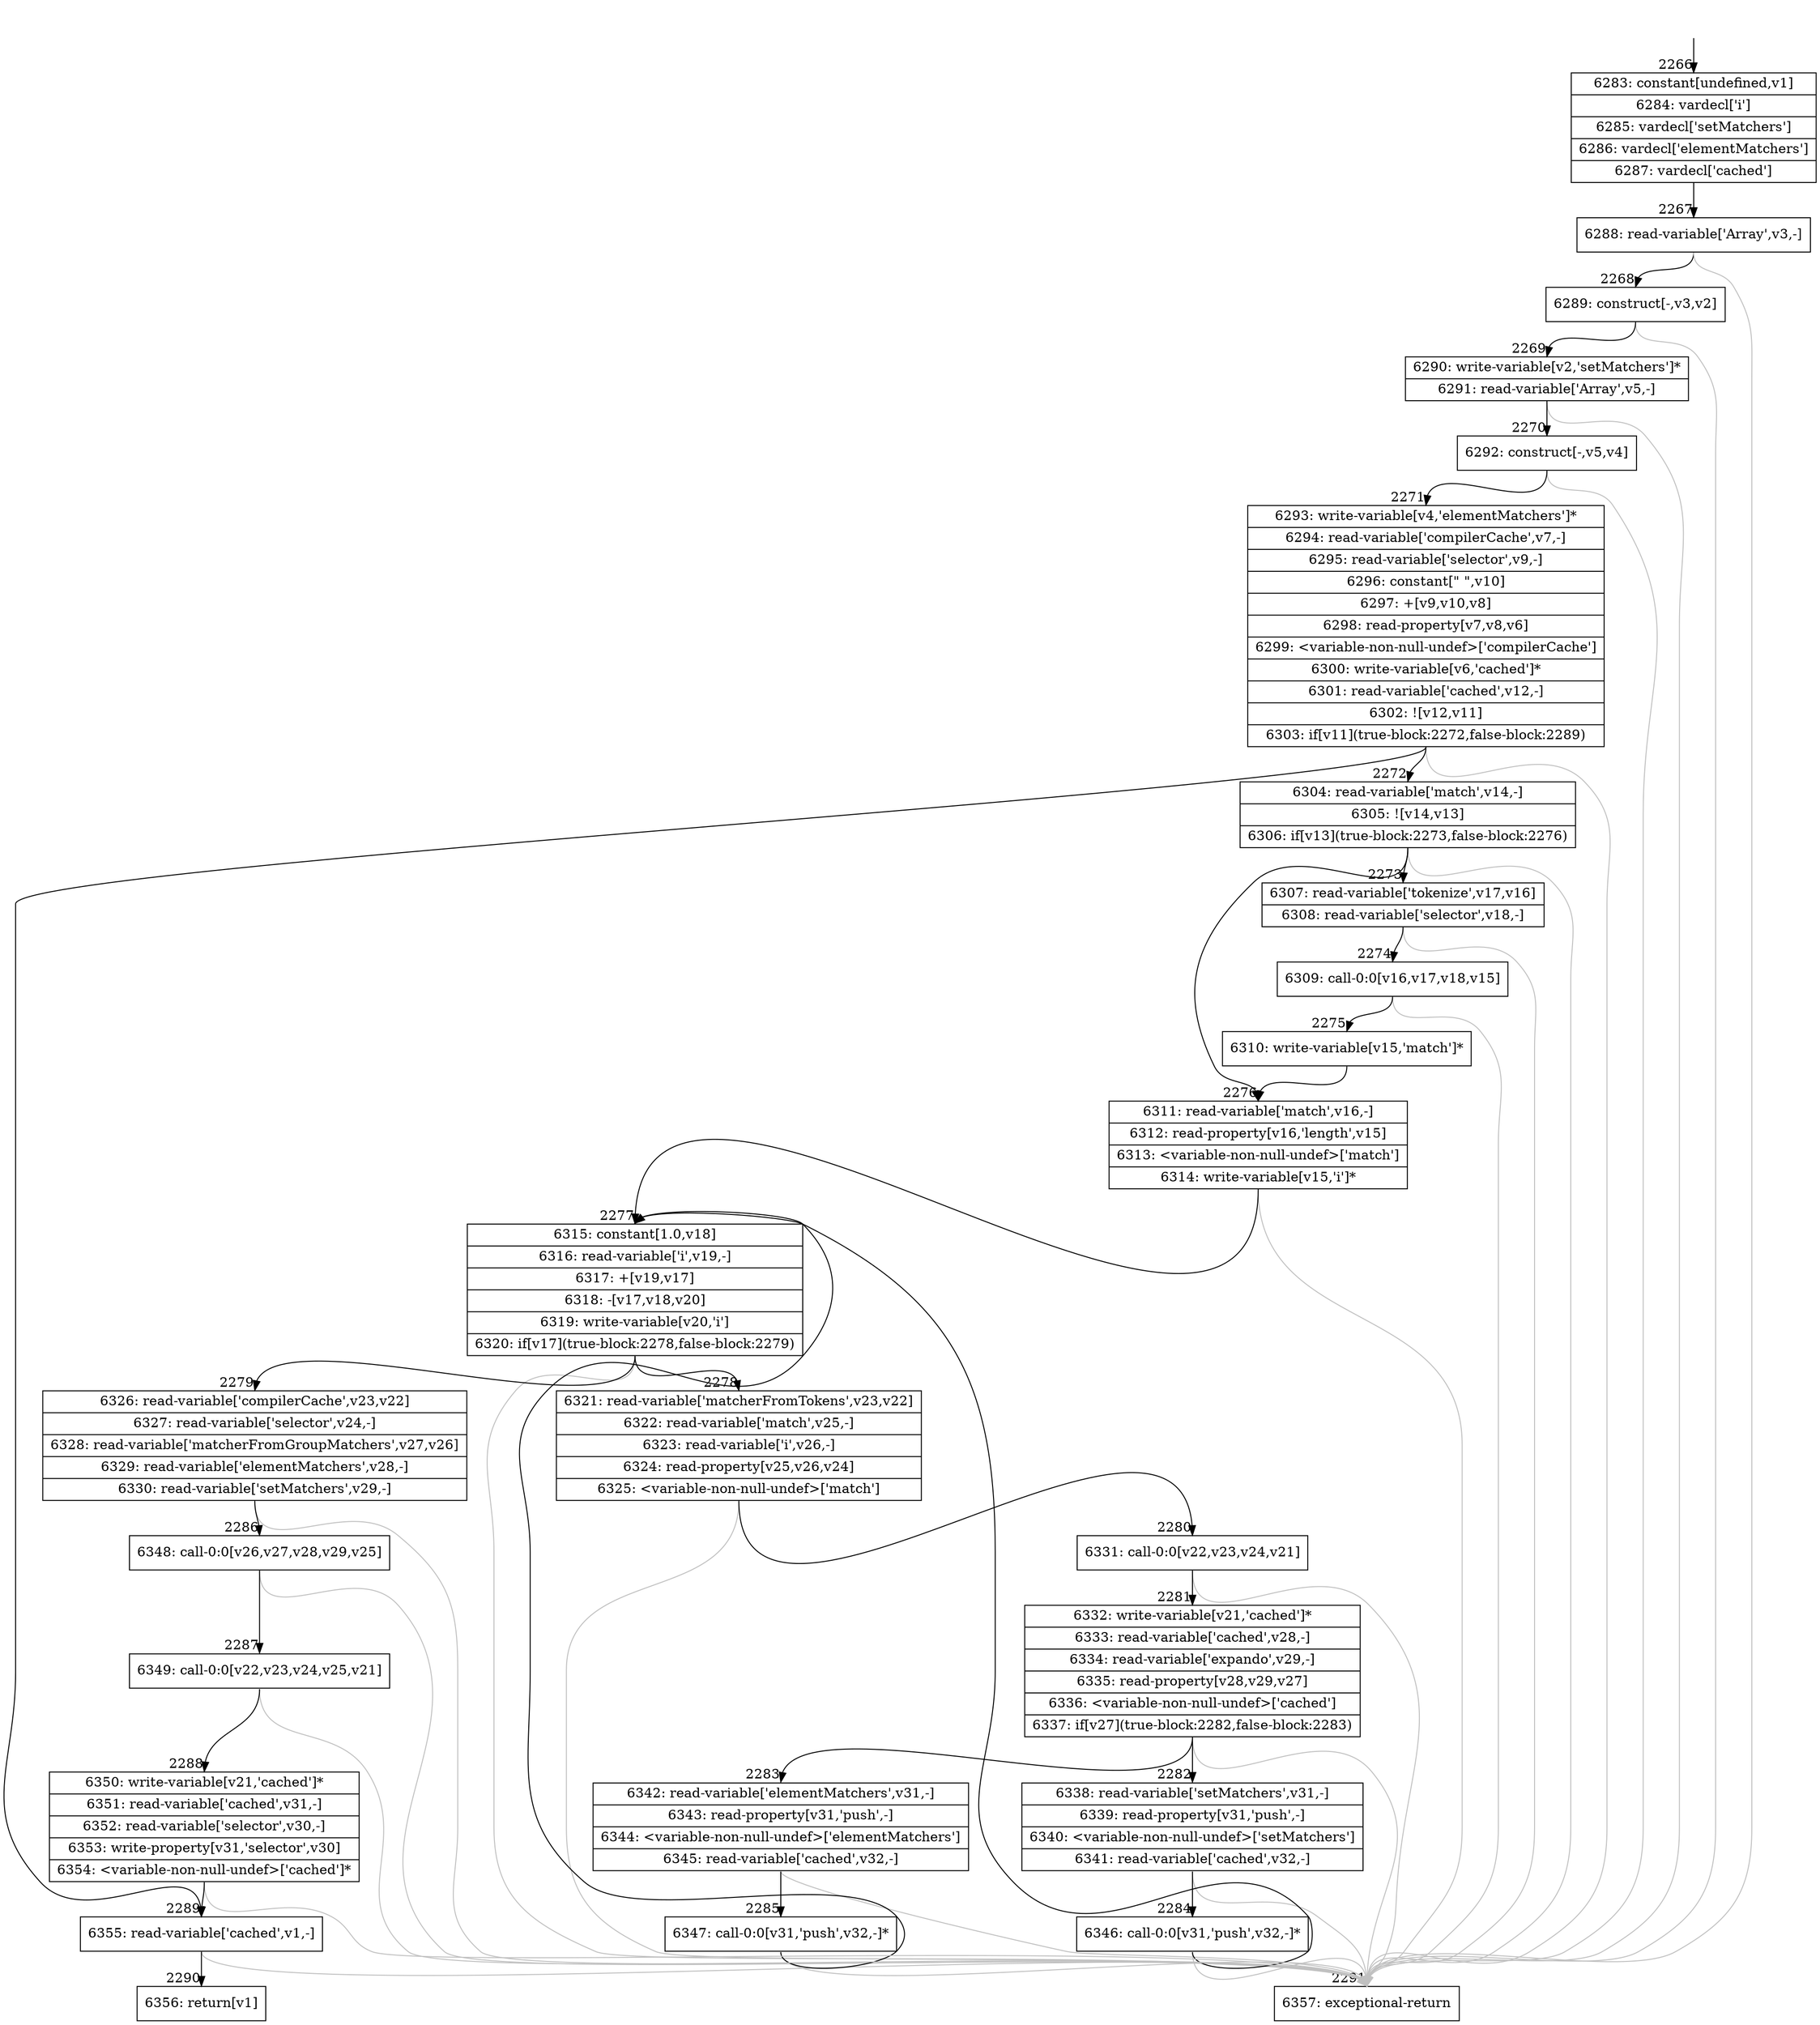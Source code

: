 digraph {
rankdir="TD"
BB_entry155[shape=none,label=""];
BB_entry155 -> BB2266 [tailport=s, headport=n, headlabel="    2266"]
BB2266 [shape=record label="{6283: constant[undefined,v1]|6284: vardecl['i']|6285: vardecl['setMatchers']|6286: vardecl['elementMatchers']|6287: vardecl['cached']}" ] 
BB2266 -> BB2267 [tailport=s, headport=n, headlabel="      2267"]
BB2267 [shape=record label="{6288: read-variable['Array',v3,-]}" ] 
BB2267 -> BB2268 [tailport=s, headport=n, headlabel="      2268"]
BB2267 -> BB2291 [tailport=s, headport=n, color=gray, headlabel="      2291"]
BB2268 [shape=record label="{6289: construct[-,v3,v2]}" ] 
BB2268 -> BB2269 [tailport=s, headport=n, headlabel="      2269"]
BB2268 -> BB2291 [tailport=s, headport=n, color=gray]
BB2269 [shape=record label="{6290: write-variable[v2,'setMatchers']*|6291: read-variable['Array',v5,-]}" ] 
BB2269 -> BB2270 [tailport=s, headport=n, headlabel="      2270"]
BB2269 -> BB2291 [tailport=s, headport=n, color=gray]
BB2270 [shape=record label="{6292: construct[-,v5,v4]}" ] 
BB2270 -> BB2271 [tailport=s, headport=n, headlabel="      2271"]
BB2270 -> BB2291 [tailport=s, headport=n, color=gray]
BB2271 [shape=record label="{6293: write-variable[v4,'elementMatchers']*|6294: read-variable['compilerCache',v7,-]|6295: read-variable['selector',v9,-]|6296: constant[\" \",v10]|6297: +[v9,v10,v8]|6298: read-property[v7,v8,v6]|6299: \<variable-non-null-undef\>['compilerCache']|6300: write-variable[v6,'cached']*|6301: read-variable['cached',v12,-]|6302: ![v12,v11]|6303: if[v11](true-block:2272,false-block:2289)}" ] 
BB2271 -> BB2272 [tailport=s, headport=n, headlabel="      2272"]
BB2271 -> BB2289 [tailport=s, headport=n, headlabel="      2289"]
BB2271 -> BB2291 [tailport=s, headport=n, color=gray]
BB2272 [shape=record label="{6304: read-variable['match',v14,-]|6305: ![v14,v13]|6306: if[v13](true-block:2273,false-block:2276)}" ] 
BB2272 -> BB2273 [tailport=s, headport=n, headlabel="      2273"]
BB2272 -> BB2276 [tailport=s, headport=n, headlabel="      2276"]
BB2272 -> BB2291 [tailport=s, headport=n, color=gray]
BB2273 [shape=record label="{6307: read-variable['tokenize',v17,v16]|6308: read-variable['selector',v18,-]}" ] 
BB2273 -> BB2274 [tailport=s, headport=n, headlabel="      2274"]
BB2273 -> BB2291 [tailport=s, headport=n, color=gray]
BB2274 [shape=record label="{6309: call-0:0[v16,v17,v18,v15]}" ] 
BB2274 -> BB2275 [tailport=s, headport=n, headlabel="      2275"]
BB2274 -> BB2291 [tailport=s, headport=n, color=gray]
BB2275 [shape=record label="{6310: write-variable[v15,'match']*}" ] 
BB2275 -> BB2276 [tailport=s, headport=n]
BB2276 [shape=record label="{6311: read-variable['match',v16,-]|6312: read-property[v16,'length',v15]|6313: \<variable-non-null-undef\>['match']|6314: write-variable[v15,'i']*}" ] 
BB2276 -> BB2277 [tailport=s, headport=n, headlabel="      2277"]
BB2276 -> BB2291 [tailport=s, headport=n, color=gray]
BB2277 [shape=record label="{6315: constant[1.0,v18]|6316: read-variable['i',v19,-]|6317: +[v19,v17]|6318: -[v17,v18,v20]|6319: write-variable[v20,'i']|6320: if[v17](true-block:2278,false-block:2279)}" ] 
BB2277 -> BB2278 [tailport=s, headport=n, headlabel="      2278"]
BB2277 -> BB2279 [tailport=s, headport=n, headlabel="      2279"]
BB2277 -> BB2291 [tailport=s, headport=n, color=gray]
BB2278 [shape=record label="{6321: read-variable['matcherFromTokens',v23,v22]|6322: read-variable['match',v25,-]|6323: read-variable['i',v26,-]|6324: read-property[v25,v26,v24]|6325: \<variable-non-null-undef\>['match']}" ] 
BB2278 -> BB2280 [tailport=s, headport=n, headlabel="      2280"]
BB2278 -> BB2291 [tailport=s, headport=n, color=gray]
BB2279 [shape=record label="{6326: read-variable['compilerCache',v23,v22]|6327: read-variable['selector',v24,-]|6328: read-variable['matcherFromGroupMatchers',v27,v26]|6329: read-variable['elementMatchers',v28,-]|6330: read-variable['setMatchers',v29,-]}" ] 
BB2279 -> BB2286 [tailport=s, headport=n, headlabel="      2286"]
BB2279 -> BB2291 [tailport=s, headport=n, color=gray]
BB2280 [shape=record label="{6331: call-0:0[v22,v23,v24,v21]}" ] 
BB2280 -> BB2281 [tailport=s, headport=n, headlabel="      2281"]
BB2280 -> BB2291 [tailport=s, headport=n, color=gray]
BB2281 [shape=record label="{6332: write-variable[v21,'cached']*|6333: read-variable['cached',v28,-]|6334: read-variable['expando',v29,-]|6335: read-property[v28,v29,v27]|6336: \<variable-non-null-undef\>['cached']|6337: if[v27](true-block:2282,false-block:2283)}" ] 
BB2281 -> BB2282 [tailport=s, headport=n, headlabel="      2282"]
BB2281 -> BB2283 [tailport=s, headport=n, headlabel="      2283"]
BB2281 -> BB2291 [tailport=s, headport=n, color=gray]
BB2282 [shape=record label="{6338: read-variable['setMatchers',v31,-]|6339: read-property[v31,'push',-]|6340: \<variable-non-null-undef\>['setMatchers']|6341: read-variable['cached',v32,-]}" ] 
BB2282 -> BB2284 [tailport=s, headport=n, headlabel="      2284"]
BB2282 -> BB2291 [tailport=s, headport=n, color=gray]
BB2283 [shape=record label="{6342: read-variable['elementMatchers',v31,-]|6343: read-property[v31,'push',-]|6344: \<variable-non-null-undef\>['elementMatchers']|6345: read-variable['cached',v32,-]}" ] 
BB2283 -> BB2285 [tailport=s, headport=n, headlabel="      2285"]
BB2283 -> BB2291 [tailport=s, headport=n, color=gray]
BB2284 [shape=record label="{6346: call-0:0[v31,'push',v32,-]*}" ] 
BB2284 -> BB2277 [tailport=s, headport=n]
BB2284 -> BB2291 [tailport=s, headport=n, color=gray]
BB2285 [shape=record label="{6347: call-0:0[v31,'push',v32,-]*}" ] 
BB2285 -> BB2277 [tailport=s, headport=n]
BB2285 -> BB2291 [tailport=s, headport=n, color=gray]
BB2286 [shape=record label="{6348: call-0:0[v26,v27,v28,v29,v25]}" ] 
BB2286 -> BB2287 [tailport=s, headport=n, headlabel="      2287"]
BB2286 -> BB2291 [tailport=s, headport=n, color=gray]
BB2287 [shape=record label="{6349: call-0:0[v22,v23,v24,v25,v21]}" ] 
BB2287 -> BB2288 [tailport=s, headport=n, headlabel="      2288"]
BB2287 -> BB2291 [tailport=s, headport=n, color=gray]
BB2288 [shape=record label="{6350: write-variable[v21,'cached']*|6351: read-variable['cached',v31,-]|6352: read-variable['selector',v30,-]|6353: write-property[v31,'selector',v30]|6354: \<variable-non-null-undef\>['cached']*}" ] 
BB2288 -> BB2289 [tailport=s, headport=n]
BB2288 -> BB2291 [tailport=s, headport=n, color=gray]
BB2289 [shape=record label="{6355: read-variable['cached',v1,-]}" ] 
BB2289 -> BB2290 [tailport=s, headport=n, headlabel="      2290"]
BB2289 -> BB2291 [tailport=s, headport=n, color=gray]
BB2290 [shape=record label="{6356: return[v1]}" ] 
BB2291 [shape=record label="{6357: exceptional-return}" ] 
}
